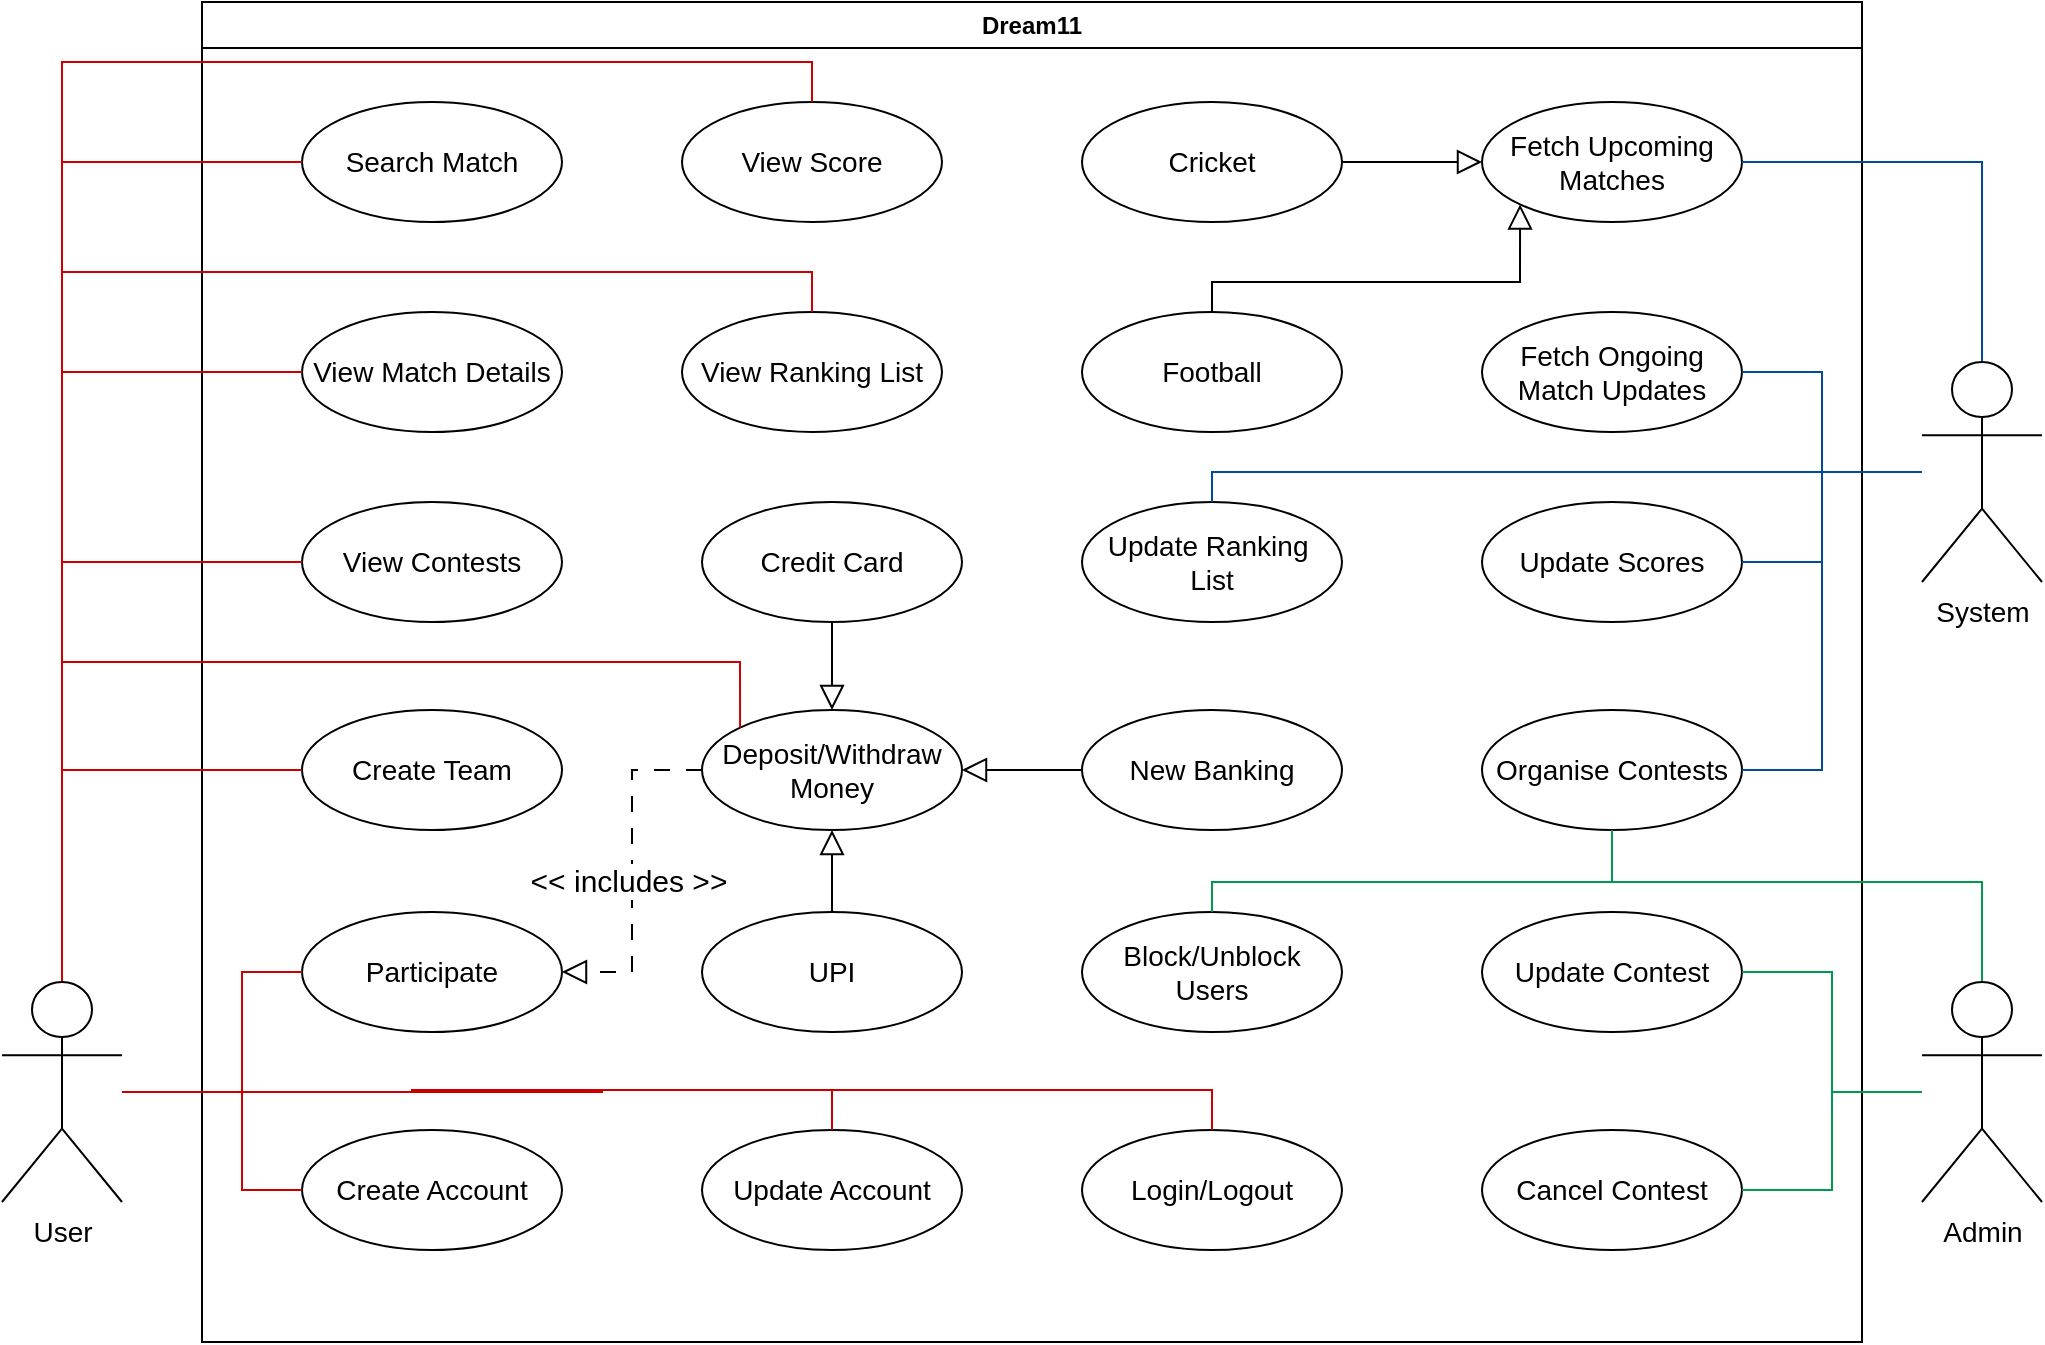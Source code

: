 <mxfile version="25.0.3">
  <diagram name="Page-1" id="vtp36uxE_2AEdIQYJViv">
    <mxGraphModel dx="1283" dy="2521" grid="1" gridSize="10" guides="1" tooltips="1" connect="1" arrows="1" fold="1" page="1" pageScale="1" pageWidth="1100" pageHeight="1700" math="0" shadow="0">
      <root>
        <mxCell id="0" />
        <mxCell id="1" parent="0" />
        <mxCell id="J0RrZv6i257wIk_h2yhV-2" value="Dream11" style="swimlane;whiteSpace=wrap;html=1;" vertex="1" parent="1">
          <mxGeometry x="150" y="-1610" width="830" height="670" as="geometry" />
        </mxCell>
        <mxCell id="J0RrZv6i257wIk_h2yhV-10" value="&lt;font style=&quot;font-size: 14px;&quot;&gt;Create Account&lt;/font&gt;" style="ellipse;whiteSpace=wrap;html=1;" vertex="1" parent="J0RrZv6i257wIk_h2yhV-2">
          <mxGeometry x="50" y="564" width="130" height="60" as="geometry" />
        </mxCell>
        <mxCell id="J0RrZv6i257wIk_h2yhV-11" value="&lt;font style=&quot;font-size: 14px;&quot;&gt;Update Account&lt;/font&gt;" style="ellipse;whiteSpace=wrap;html=1;" vertex="1" parent="J0RrZv6i257wIk_h2yhV-2">
          <mxGeometry x="250" y="564" width="130" height="60" as="geometry" />
        </mxCell>
        <mxCell id="J0RrZv6i257wIk_h2yhV-12" value="&lt;font style=&quot;font-size: 14px;&quot;&gt;Login/Logout&lt;/font&gt;" style="ellipse;whiteSpace=wrap;html=1;" vertex="1" parent="J0RrZv6i257wIk_h2yhV-2">
          <mxGeometry x="440" y="564" width="130" height="60" as="geometry" />
        </mxCell>
        <mxCell id="J0RrZv6i257wIk_h2yhV-13" value="&lt;font style=&quot;font-size: 14px;&quot;&gt;View Match Details&lt;/font&gt;" style="ellipse;whiteSpace=wrap;html=1;" vertex="1" parent="J0RrZv6i257wIk_h2yhV-2">
          <mxGeometry x="50" y="155" width="130" height="60" as="geometry" />
        </mxCell>
        <mxCell id="J0RrZv6i257wIk_h2yhV-14" value="&lt;font style=&quot;font-size: 14px;&quot;&gt;Search Match&lt;/font&gt;" style="ellipse;whiteSpace=wrap;html=1;" vertex="1" parent="J0RrZv6i257wIk_h2yhV-2">
          <mxGeometry x="50" y="50" width="130" height="60" as="geometry" />
        </mxCell>
        <mxCell id="J0RrZv6i257wIk_h2yhV-15" value="&lt;font style=&quot;font-size: 14px;&quot;&gt;View Contests&lt;/font&gt;" style="ellipse;whiteSpace=wrap;html=1;" vertex="1" parent="J0RrZv6i257wIk_h2yhV-2">
          <mxGeometry x="50" y="250" width="130" height="60" as="geometry" />
        </mxCell>
        <mxCell id="J0RrZv6i257wIk_h2yhV-16" value="&lt;font style=&quot;font-size: 14px;&quot;&gt;Create Team&lt;/font&gt;" style="ellipse;whiteSpace=wrap;html=1;" vertex="1" parent="J0RrZv6i257wIk_h2yhV-2">
          <mxGeometry x="50" y="354" width="130" height="60" as="geometry" />
        </mxCell>
        <mxCell id="J0RrZv6i257wIk_h2yhV-17" value="&lt;font style=&quot;font-size: 14px;&quot;&gt;Participate&lt;/font&gt;" style="ellipse;whiteSpace=wrap;html=1;" vertex="1" parent="J0RrZv6i257wIk_h2yhV-2">
          <mxGeometry x="50" y="455" width="130" height="60" as="geometry" />
        </mxCell>
        <mxCell id="J0RrZv6i257wIk_h2yhV-18" value="&lt;font style=&quot;font-size: 14px;&quot;&gt;View Score&lt;/font&gt;" style="ellipse;whiteSpace=wrap;html=1;" vertex="1" parent="J0RrZv6i257wIk_h2yhV-2">
          <mxGeometry x="240" y="50" width="130" height="60" as="geometry" />
        </mxCell>
        <mxCell id="J0RrZv6i257wIk_h2yhV-19" value="&lt;font style=&quot;font-size: 14px;&quot;&gt;View Ranking List&lt;/font&gt;" style="ellipse;whiteSpace=wrap;html=1;" vertex="1" parent="J0RrZv6i257wIk_h2yhV-2">
          <mxGeometry x="240" y="155" width="130" height="60" as="geometry" />
        </mxCell>
        <mxCell id="J0RrZv6i257wIk_h2yhV-36" style="edgeStyle=orthogonalEdgeStyle;rounded=0;orthogonalLoop=1;jettySize=auto;html=1;entryX=0.5;entryY=0;entryDx=0;entryDy=0;endArrow=block;endFill=0;endSize=10;" edge="1" parent="J0RrZv6i257wIk_h2yhV-2" source="J0RrZv6i257wIk_h2yhV-20" target="J0RrZv6i257wIk_h2yhV-23">
          <mxGeometry relative="1" as="geometry" />
        </mxCell>
        <mxCell id="J0RrZv6i257wIk_h2yhV-20" value="&lt;font style=&quot;font-size: 14px;&quot;&gt;Credit Card&lt;/font&gt;" style="ellipse;whiteSpace=wrap;html=1;" vertex="1" parent="J0RrZv6i257wIk_h2yhV-2">
          <mxGeometry x="250" y="250" width="130" height="60" as="geometry" />
        </mxCell>
        <mxCell id="J0RrZv6i257wIk_h2yhV-39" style="edgeStyle=orthogonalEdgeStyle;rounded=0;orthogonalLoop=1;jettySize=auto;html=1;exitX=0;exitY=0.5;exitDx=0;exitDy=0;entryX=1;entryY=0.5;entryDx=0;entryDy=0;endArrow=block;endFill=0;endSize=10;dashed=1;dashPattern=8 8;" edge="1" parent="J0RrZv6i257wIk_h2yhV-2" source="J0RrZv6i257wIk_h2yhV-23" target="J0RrZv6i257wIk_h2yhV-17">
          <mxGeometry relative="1" as="geometry" />
        </mxCell>
        <mxCell id="J0RrZv6i257wIk_h2yhV-41" value="&lt;font style=&quot;font-size: 15px;&quot;&gt;&amp;lt;&amp;lt; includes &amp;gt;&amp;gt;&lt;/font&gt;" style="edgeLabel;html=1;align=center;verticalAlign=middle;resizable=0;points=[];" vertex="1" connectable="0" parent="J0RrZv6i257wIk_h2yhV-39">
          <mxGeometry x="0.054" y="-2" relative="1" as="geometry">
            <mxPoint as="offset" />
          </mxGeometry>
        </mxCell>
        <mxCell id="J0RrZv6i257wIk_h2yhV-23" value="&lt;span style=&quot;font-size: 14px;&quot;&gt;Deposit/Withdraw Money&lt;/span&gt;" style="ellipse;whiteSpace=wrap;html=1;" vertex="1" parent="J0RrZv6i257wIk_h2yhV-2">
          <mxGeometry x="250" y="354" width="130" height="60" as="geometry" />
        </mxCell>
        <mxCell id="J0RrZv6i257wIk_h2yhV-37" style="edgeStyle=orthogonalEdgeStyle;rounded=0;orthogonalLoop=1;jettySize=auto;html=1;exitX=0.5;exitY=0;exitDx=0;exitDy=0;entryX=0.5;entryY=1;entryDx=0;entryDy=0;endSize=10;endArrow=block;endFill=0;" edge="1" parent="J0RrZv6i257wIk_h2yhV-2" source="J0RrZv6i257wIk_h2yhV-22" target="J0RrZv6i257wIk_h2yhV-23">
          <mxGeometry relative="1" as="geometry" />
        </mxCell>
        <mxCell id="J0RrZv6i257wIk_h2yhV-22" value="&lt;font style=&quot;font-size: 14px;&quot;&gt;UPI&lt;/font&gt;" style="ellipse;whiteSpace=wrap;html=1;" vertex="1" parent="J0RrZv6i257wIk_h2yhV-2">
          <mxGeometry x="250" y="455" width="130" height="60" as="geometry" />
        </mxCell>
        <mxCell id="J0RrZv6i257wIk_h2yhV-38" style="edgeStyle=orthogonalEdgeStyle;rounded=0;orthogonalLoop=1;jettySize=auto;html=1;entryX=1;entryY=0.5;entryDx=0;entryDy=0;endSize=10;endArrow=block;endFill=0;" edge="1" parent="J0RrZv6i257wIk_h2yhV-2" source="J0RrZv6i257wIk_h2yhV-21" target="J0RrZv6i257wIk_h2yhV-23">
          <mxGeometry relative="1" as="geometry" />
        </mxCell>
        <mxCell id="J0RrZv6i257wIk_h2yhV-21" value="&lt;font style=&quot;font-size: 14px;&quot;&gt;New Banking&lt;/font&gt;" style="ellipse;whiteSpace=wrap;html=1;" vertex="1" parent="J0RrZv6i257wIk_h2yhV-2">
          <mxGeometry x="440" y="354" width="130" height="60" as="geometry" />
        </mxCell>
        <mxCell id="J0RrZv6i257wIk_h2yhV-24" value="&lt;font style=&quot;font-size: 14px;&quot;&gt;Organise Contests&lt;/font&gt;" style="ellipse;whiteSpace=wrap;html=1;" vertex="1" parent="J0RrZv6i257wIk_h2yhV-2">
          <mxGeometry x="640" y="354" width="130" height="60" as="geometry" />
        </mxCell>
        <mxCell id="J0RrZv6i257wIk_h2yhV-26" value="&lt;font style=&quot;font-size: 14px;&quot;&gt;Cancel Contest&lt;/font&gt;" style="ellipse;whiteSpace=wrap;html=1;" vertex="1" parent="J0RrZv6i257wIk_h2yhV-2">
          <mxGeometry x="640" y="564" width="130" height="60" as="geometry" />
        </mxCell>
        <mxCell id="J0RrZv6i257wIk_h2yhV-25" value="&lt;font style=&quot;font-size: 14px;&quot;&gt;Update Contest&lt;/font&gt;" style="ellipse;whiteSpace=wrap;html=1;" vertex="1" parent="J0RrZv6i257wIk_h2yhV-2">
          <mxGeometry x="640" y="455" width="130" height="60" as="geometry" />
        </mxCell>
        <mxCell id="J0RrZv6i257wIk_h2yhV-27" value="&lt;span style=&quot;font-size: 14px;&quot;&gt;Block/Unblock Users&lt;/span&gt;" style="ellipse;whiteSpace=wrap;html=1;" vertex="1" parent="J0RrZv6i257wIk_h2yhV-2">
          <mxGeometry x="440" y="455" width="130" height="60" as="geometry" />
        </mxCell>
        <mxCell id="J0RrZv6i257wIk_h2yhV-28" value="&lt;font style=&quot;font-size: 14px;&quot;&gt;Fetch Upcoming Matches&lt;/font&gt;" style="ellipse;whiteSpace=wrap;html=1;" vertex="1" parent="J0RrZv6i257wIk_h2yhV-2">
          <mxGeometry x="640" y="50" width="130" height="60" as="geometry" />
        </mxCell>
        <mxCell id="J0RrZv6i257wIk_h2yhV-29" value="&lt;font style=&quot;font-size: 14px;&quot;&gt;Fetch Ongoing Match Updates&lt;/font&gt;" style="ellipse;whiteSpace=wrap;html=1;" vertex="1" parent="J0RrZv6i257wIk_h2yhV-2">
          <mxGeometry x="640" y="155" width="130" height="60" as="geometry" />
        </mxCell>
        <mxCell id="J0RrZv6i257wIk_h2yhV-30" value="&lt;font style=&quot;font-size: 14px;&quot;&gt;Update Scores&lt;/font&gt;" style="ellipse;whiteSpace=wrap;html=1;" vertex="1" parent="J0RrZv6i257wIk_h2yhV-2">
          <mxGeometry x="640" y="250" width="130" height="60" as="geometry" />
        </mxCell>
        <mxCell id="J0RrZv6i257wIk_h2yhV-31" value="&lt;font style=&quot;font-size: 14px;&quot;&gt;Update Ranking&amp;nbsp; List&lt;/font&gt;" style="ellipse;whiteSpace=wrap;html=1;" vertex="1" parent="J0RrZv6i257wIk_h2yhV-2">
          <mxGeometry x="440" y="250" width="130" height="60" as="geometry" />
        </mxCell>
        <mxCell id="J0RrZv6i257wIk_h2yhV-34" style="edgeStyle=orthogonalEdgeStyle;rounded=0;orthogonalLoop=1;jettySize=auto;html=1;exitX=1;exitY=0.5;exitDx=0;exitDy=0;entryX=0;entryY=0.5;entryDx=0;entryDy=0;endArrow=block;endFill=0;startSize=15;endSize=10;" edge="1" parent="J0RrZv6i257wIk_h2yhV-2" source="J0RrZv6i257wIk_h2yhV-33" target="J0RrZv6i257wIk_h2yhV-28">
          <mxGeometry relative="1" as="geometry" />
        </mxCell>
        <mxCell id="J0RrZv6i257wIk_h2yhV-33" value="&lt;font style=&quot;font-size: 14px;&quot;&gt;Cricket&lt;/font&gt;" style="ellipse;whiteSpace=wrap;html=1;" vertex="1" parent="J0RrZv6i257wIk_h2yhV-2">
          <mxGeometry x="440" y="50" width="130" height="60" as="geometry" />
        </mxCell>
        <mxCell id="J0RrZv6i257wIk_h2yhV-35" style="edgeStyle=orthogonalEdgeStyle;rounded=0;orthogonalLoop=1;jettySize=auto;html=1;entryX=0;entryY=1;entryDx=0;entryDy=0;endSize=10;endArrow=block;endFill=0;" edge="1" parent="J0RrZv6i257wIk_h2yhV-2" source="J0RrZv6i257wIk_h2yhV-32" target="J0RrZv6i257wIk_h2yhV-28">
          <mxGeometry relative="1" as="geometry">
            <Array as="points">
              <mxPoint x="505" y="140" />
              <mxPoint x="659" y="140" />
            </Array>
          </mxGeometry>
        </mxCell>
        <mxCell id="J0RrZv6i257wIk_h2yhV-32" value="&lt;font style=&quot;font-size: 14px;&quot;&gt;Football&lt;/font&gt;" style="ellipse;whiteSpace=wrap;html=1;" vertex="1" parent="J0RrZv6i257wIk_h2yhV-2">
          <mxGeometry x="440" y="155" width="130" height="60" as="geometry" />
        </mxCell>
        <mxCell id="J0RrZv6i257wIk_h2yhV-43" style="edgeStyle=orthogonalEdgeStyle;rounded=0;orthogonalLoop=1;jettySize=auto;html=1;entryX=0;entryY=0.5;entryDx=0;entryDy=0;endArrow=none;endFill=0;strokeColor=#CC0000;" edge="1" parent="1" source="J0RrZv6i257wIk_h2yhV-3" target="J0RrZv6i257wIk_h2yhV-14">
          <mxGeometry relative="1" as="geometry">
            <Array as="points">
              <mxPoint x="80" y="-1530" />
            </Array>
          </mxGeometry>
        </mxCell>
        <mxCell id="J0RrZv6i257wIk_h2yhV-44" style="edgeStyle=orthogonalEdgeStyle;rounded=0;orthogonalLoop=1;jettySize=auto;html=1;entryX=0;entryY=0.5;entryDx=0;entryDy=0;strokeColor=#CC0000;endArrow=none;endFill=0;" edge="1" parent="1" source="J0RrZv6i257wIk_h2yhV-3" target="J0RrZv6i257wIk_h2yhV-13">
          <mxGeometry relative="1" as="geometry">
            <Array as="points">
              <mxPoint x="80" y="-1425" />
            </Array>
          </mxGeometry>
        </mxCell>
        <mxCell id="J0RrZv6i257wIk_h2yhV-45" style="edgeStyle=orthogonalEdgeStyle;rounded=0;orthogonalLoop=1;jettySize=auto;html=1;entryX=0;entryY=0.5;entryDx=0;entryDy=0;strokeColor=#CC0000;endArrow=none;endFill=0;" edge="1" parent="1" source="J0RrZv6i257wIk_h2yhV-3" target="J0RrZv6i257wIk_h2yhV-15">
          <mxGeometry relative="1" as="geometry">
            <Array as="points">
              <mxPoint x="80" y="-1330" />
            </Array>
          </mxGeometry>
        </mxCell>
        <mxCell id="J0RrZv6i257wIk_h2yhV-46" style="edgeStyle=orthogonalEdgeStyle;rounded=0;orthogonalLoop=1;jettySize=auto;html=1;entryX=0;entryY=0.5;entryDx=0;entryDy=0;strokeColor=#CC0000;endArrow=none;endFill=0;" edge="1" parent="1" source="J0RrZv6i257wIk_h2yhV-3" target="J0RrZv6i257wIk_h2yhV-16">
          <mxGeometry relative="1" as="geometry">
            <Array as="points">
              <mxPoint x="80" y="-1226" />
            </Array>
          </mxGeometry>
        </mxCell>
        <mxCell id="J0RrZv6i257wIk_h2yhV-47" style="edgeStyle=orthogonalEdgeStyle;rounded=0;orthogonalLoop=1;jettySize=auto;html=1;entryX=0;entryY=0.5;entryDx=0;entryDy=0;endArrow=none;endFill=0;strokeColor=#CC0000;" edge="1" parent="1" source="J0RrZv6i257wIk_h2yhV-3" target="J0RrZv6i257wIk_h2yhV-17">
          <mxGeometry relative="1" as="geometry">
            <Array as="points">
              <mxPoint x="170" y="-1065" />
              <mxPoint x="170" y="-1125" />
            </Array>
          </mxGeometry>
        </mxCell>
        <mxCell id="J0RrZv6i257wIk_h2yhV-48" style="edgeStyle=orthogonalEdgeStyle;rounded=0;orthogonalLoop=1;jettySize=auto;html=1;entryX=0;entryY=0.5;entryDx=0;entryDy=0;strokeColor=#CC0000;endArrow=none;endFill=0;" edge="1" parent="1" source="J0RrZv6i257wIk_h2yhV-3" target="J0RrZv6i257wIk_h2yhV-10">
          <mxGeometry relative="1" as="geometry">
            <Array as="points">
              <mxPoint x="170" y="-1065" />
              <mxPoint x="170" y="-1016" />
            </Array>
          </mxGeometry>
        </mxCell>
        <mxCell id="J0RrZv6i257wIk_h2yhV-49" style="edgeStyle=orthogonalEdgeStyle;rounded=0;orthogonalLoop=1;jettySize=auto;html=1;entryX=0.5;entryY=0;entryDx=0;entryDy=0;strokeColor=#CC0000;endArrow=none;endFill=0;" edge="1" parent="1" source="J0RrZv6i257wIk_h2yhV-3" target="J0RrZv6i257wIk_h2yhV-11">
          <mxGeometry relative="1" as="geometry" />
        </mxCell>
        <mxCell id="J0RrZv6i257wIk_h2yhV-50" style="edgeStyle=orthogonalEdgeStyle;rounded=0;orthogonalLoop=1;jettySize=auto;html=1;entryX=0.5;entryY=0;entryDx=0;entryDy=0;strokeColor=#CC0000;endArrow=none;endFill=0;" edge="1" parent="1" source="J0RrZv6i257wIk_h2yhV-3" target="J0RrZv6i257wIk_h2yhV-12">
          <mxGeometry relative="1" as="geometry" />
        </mxCell>
        <mxCell id="J0RrZv6i257wIk_h2yhV-51" style="edgeStyle=orthogonalEdgeStyle;rounded=0;orthogonalLoop=1;jettySize=auto;html=1;strokeColor=#CC0000;endArrow=none;endFill=0;" edge="1" parent="1" source="J0RrZv6i257wIk_h2yhV-3">
          <mxGeometry relative="1" as="geometry">
            <mxPoint x="455" y="-1560" as="targetPoint" />
            <Array as="points">
              <mxPoint x="80" y="-1580" />
              <mxPoint x="455" y="-1580" />
            </Array>
          </mxGeometry>
        </mxCell>
        <mxCell id="J0RrZv6i257wIk_h2yhV-52" style="edgeStyle=orthogonalEdgeStyle;rounded=0;orthogonalLoop=1;jettySize=auto;html=1;entryX=0.5;entryY=0;entryDx=0;entryDy=0;strokeColor=#CC0000;endArrow=none;endFill=0;" edge="1" parent="1" source="J0RrZv6i257wIk_h2yhV-3" target="J0RrZv6i257wIk_h2yhV-19">
          <mxGeometry relative="1" as="geometry">
            <Array as="points">
              <mxPoint x="80" y="-1475" />
              <mxPoint x="455" y="-1475" />
            </Array>
          </mxGeometry>
        </mxCell>
        <mxCell id="J0RrZv6i257wIk_h2yhV-53" style="edgeStyle=orthogonalEdgeStyle;rounded=0;orthogonalLoop=1;jettySize=auto;html=1;entryX=0;entryY=0;entryDx=0;entryDy=0;strokeColor=#CC0000;endArrow=none;endFill=0;" edge="1" parent="1" source="J0RrZv6i257wIk_h2yhV-3" target="J0RrZv6i257wIk_h2yhV-23">
          <mxGeometry relative="1" as="geometry">
            <Array as="points">
              <mxPoint x="80" y="-1280" />
              <mxPoint x="419" y="-1280" />
            </Array>
          </mxGeometry>
        </mxCell>
        <mxCell id="J0RrZv6i257wIk_h2yhV-3" value="&lt;font style=&quot;font-size: 14px;&quot;&gt;User&lt;/font&gt;" style="shape=umlActor;verticalLabelPosition=bottom;verticalAlign=top;html=1;outlineConnect=0;" vertex="1" parent="1">
          <mxGeometry x="50" y="-1120" width="60" height="110" as="geometry" />
        </mxCell>
        <mxCell id="J0RrZv6i257wIk_h2yhV-54" style="edgeStyle=orthogonalEdgeStyle;rounded=0;orthogonalLoop=1;jettySize=auto;html=1;entryX=1;entryY=0.5;entryDx=0;entryDy=0;endArrow=none;endFill=0;strokeColor=#004C99;exitX=0.5;exitY=0;exitDx=0;exitDy=0;exitPerimeter=0;" edge="1" parent="1" source="J0RrZv6i257wIk_h2yhV-5" target="J0RrZv6i257wIk_h2yhV-28">
          <mxGeometry relative="1" as="geometry">
            <Array as="points">
              <mxPoint x="1040" y="-1530" />
            </Array>
          </mxGeometry>
        </mxCell>
        <mxCell id="J0RrZv6i257wIk_h2yhV-55" style="edgeStyle=orthogonalEdgeStyle;rounded=0;orthogonalLoop=1;jettySize=auto;html=1;entryX=1;entryY=0.5;entryDx=0;entryDy=0;strokeColor=#004C99;endArrow=none;endFill=0;" edge="1" parent="1" source="J0RrZv6i257wIk_h2yhV-5" target="J0RrZv6i257wIk_h2yhV-29">
          <mxGeometry relative="1" as="geometry">
            <Array as="points">
              <mxPoint x="960" y="-1375" />
              <mxPoint x="960" y="-1425" />
            </Array>
          </mxGeometry>
        </mxCell>
        <mxCell id="J0RrZv6i257wIk_h2yhV-56" style="edgeStyle=orthogonalEdgeStyle;rounded=0;orthogonalLoop=1;jettySize=auto;html=1;entryX=1;entryY=0.5;entryDx=0;entryDy=0;strokeColor=#004C99;endArrow=none;endFill=0;" edge="1" parent="1" source="J0RrZv6i257wIk_h2yhV-5" target="J0RrZv6i257wIk_h2yhV-30">
          <mxGeometry relative="1" as="geometry">
            <Array as="points">
              <mxPoint x="960" y="-1375" />
              <mxPoint x="960" y="-1330" />
            </Array>
          </mxGeometry>
        </mxCell>
        <mxCell id="J0RrZv6i257wIk_h2yhV-57" style="edgeStyle=orthogonalEdgeStyle;rounded=0;orthogonalLoop=1;jettySize=auto;html=1;entryX=1;entryY=0.5;entryDx=0;entryDy=0;strokeColor=#004C99;endArrow=none;endFill=0;" edge="1" parent="1" source="J0RrZv6i257wIk_h2yhV-5" target="J0RrZv6i257wIk_h2yhV-24">
          <mxGeometry relative="1" as="geometry">
            <Array as="points">
              <mxPoint x="960" y="-1375" />
              <mxPoint x="960" y="-1226" />
            </Array>
          </mxGeometry>
        </mxCell>
        <mxCell id="J0RrZv6i257wIk_h2yhV-62" style="edgeStyle=orthogonalEdgeStyle;rounded=0;orthogonalLoop=1;jettySize=auto;html=1;entryX=0.5;entryY=0;entryDx=0;entryDy=0;strokeColor=#004C99;endArrow=none;endFill=0;" edge="1" parent="1" source="J0RrZv6i257wIk_h2yhV-5" target="J0RrZv6i257wIk_h2yhV-31">
          <mxGeometry relative="1" as="geometry">
            <Array as="points">
              <mxPoint x="655" y="-1375" />
            </Array>
          </mxGeometry>
        </mxCell>
        <mxCell id="J0RrZv6i257wIk_h2yhV-5" value="&lt;font style=&quot;font-size: 14px;&quot;&gt;System&lt;/font&gt;" style="shape=umlActor;verticalLabelPosition=bottom;verticalAlign=top;html=1;outlineConnect=0;" vertex="1" parent="1">
          <mxGeometry x="1010" y="-1430" width="60" height="110" as="geometry" />
        </mxCell>
        <mxCell id="J0RrZv6i257wIk_h2yhV-58" style="edgeStyle=orthogonalEdgeStyle;rounded=0;orthogonalLoop=1;jettySize=auto;html=1;entryX=1;entryY=0.5;entryDx=0;entryDy=0;strokeColor=#00994D;endArrow=none;endFill=0;" edge="1" parent="1" source="J0RrZv6i257wIk_h2yhV-6" target="J0RrZv6i257wIk_h2yhV-25">
          <mxGeometry relative="1" as="geometry" />
        </mxCell>
        <mxCell id="J0RrZv6i257wIk_h2yhV-59" style="edgeStyle=orthogonalEdgeStyle;rounded=0;orthogonalLoop=1;jettySize=auto;html=1;entryX=1;entryY=0.5;entryDx=0;entryDy=0;strokeColor=#00994D;endArrow=none;endFill=0;" edge="1" parent="1" source="J0RrZv6i257wIk_h2yhV-6" target="J0RrZv6i257wIk_h2yhV-26">
          <mxGeometry relative="1" as="geometry" />
        </mxCell>
        <mxCell id="J0RrZv6i257wIk_h2yhV-63" style="edgeStyle=orthogonalEdgeStyle;rounded=0;orthogonalLoop=1;jettySize=auto;html=1;entryX=0.5;entryY=1;entryDx=0;entryDy=0;strokeColor=#00994D;endArrow=none;endFill=0;" edge="1" parent="1" source="J0RrZv6i257wIk_h2yhV-6" target="J0RrZv6i257wIk_h2yhV-24">
          <mxGeometry relative="1" as="geometry">
            <Array as="points">
              <mxPoint x="1040" y="-1170" />
              <mxPoint x="855" y="-1170" />
            </Array>
          </mxGeometry>
        </mxCell>
        <mxCell id="J0RrZv6i257wIk_h2yhV-64" style="edgeStyle=orthogonalEdgeStyle;rounded=0;orthogonalLoop=1;jettySize=auto;html=1;entryX=0.5;entryY=0;entryDx=0;entryDy=0;endArrow=none;endFill=0;strokeColor=#00994D;" edge="1" parent="1" source="J0RrZv6i257wIk_h2yhV-6" target="J0RrZv6i257wIk_h2yhV-27">
          <mxGeometry relative="1" as="geometry">
            <Array as="points">
              <mxPoint x="1040" y="-1170" />
              <mxPoint x="655" y="-1170" />
            </Array>
          </mxGeometry>
        </mxCell>
        <mxCell id="J0RrZv6i257wIk_h2yhV-6" value="&lt;font style=&quot;font-size: 14px;&quot;&gt;Admin&lt;/font&gt;&lt;div&gt;&lt;font style=&quot;font-size: 16px;&quot;&gt;&lt;br&gt;&lt;/font&gt;&lt;/div&gt;" style="shape=umlActor;verticalLabelPosition=bottom;verticalAlign=top;html=1;outlineConnect=0;" vertex="1" parent="1">
          <mxGeometry x="1010" y="-1120" width="60" height="110" as="geometry" />
        </mxCell>
      </root>
    </mxGraphModel>
  </diagram>
</mxfile>
